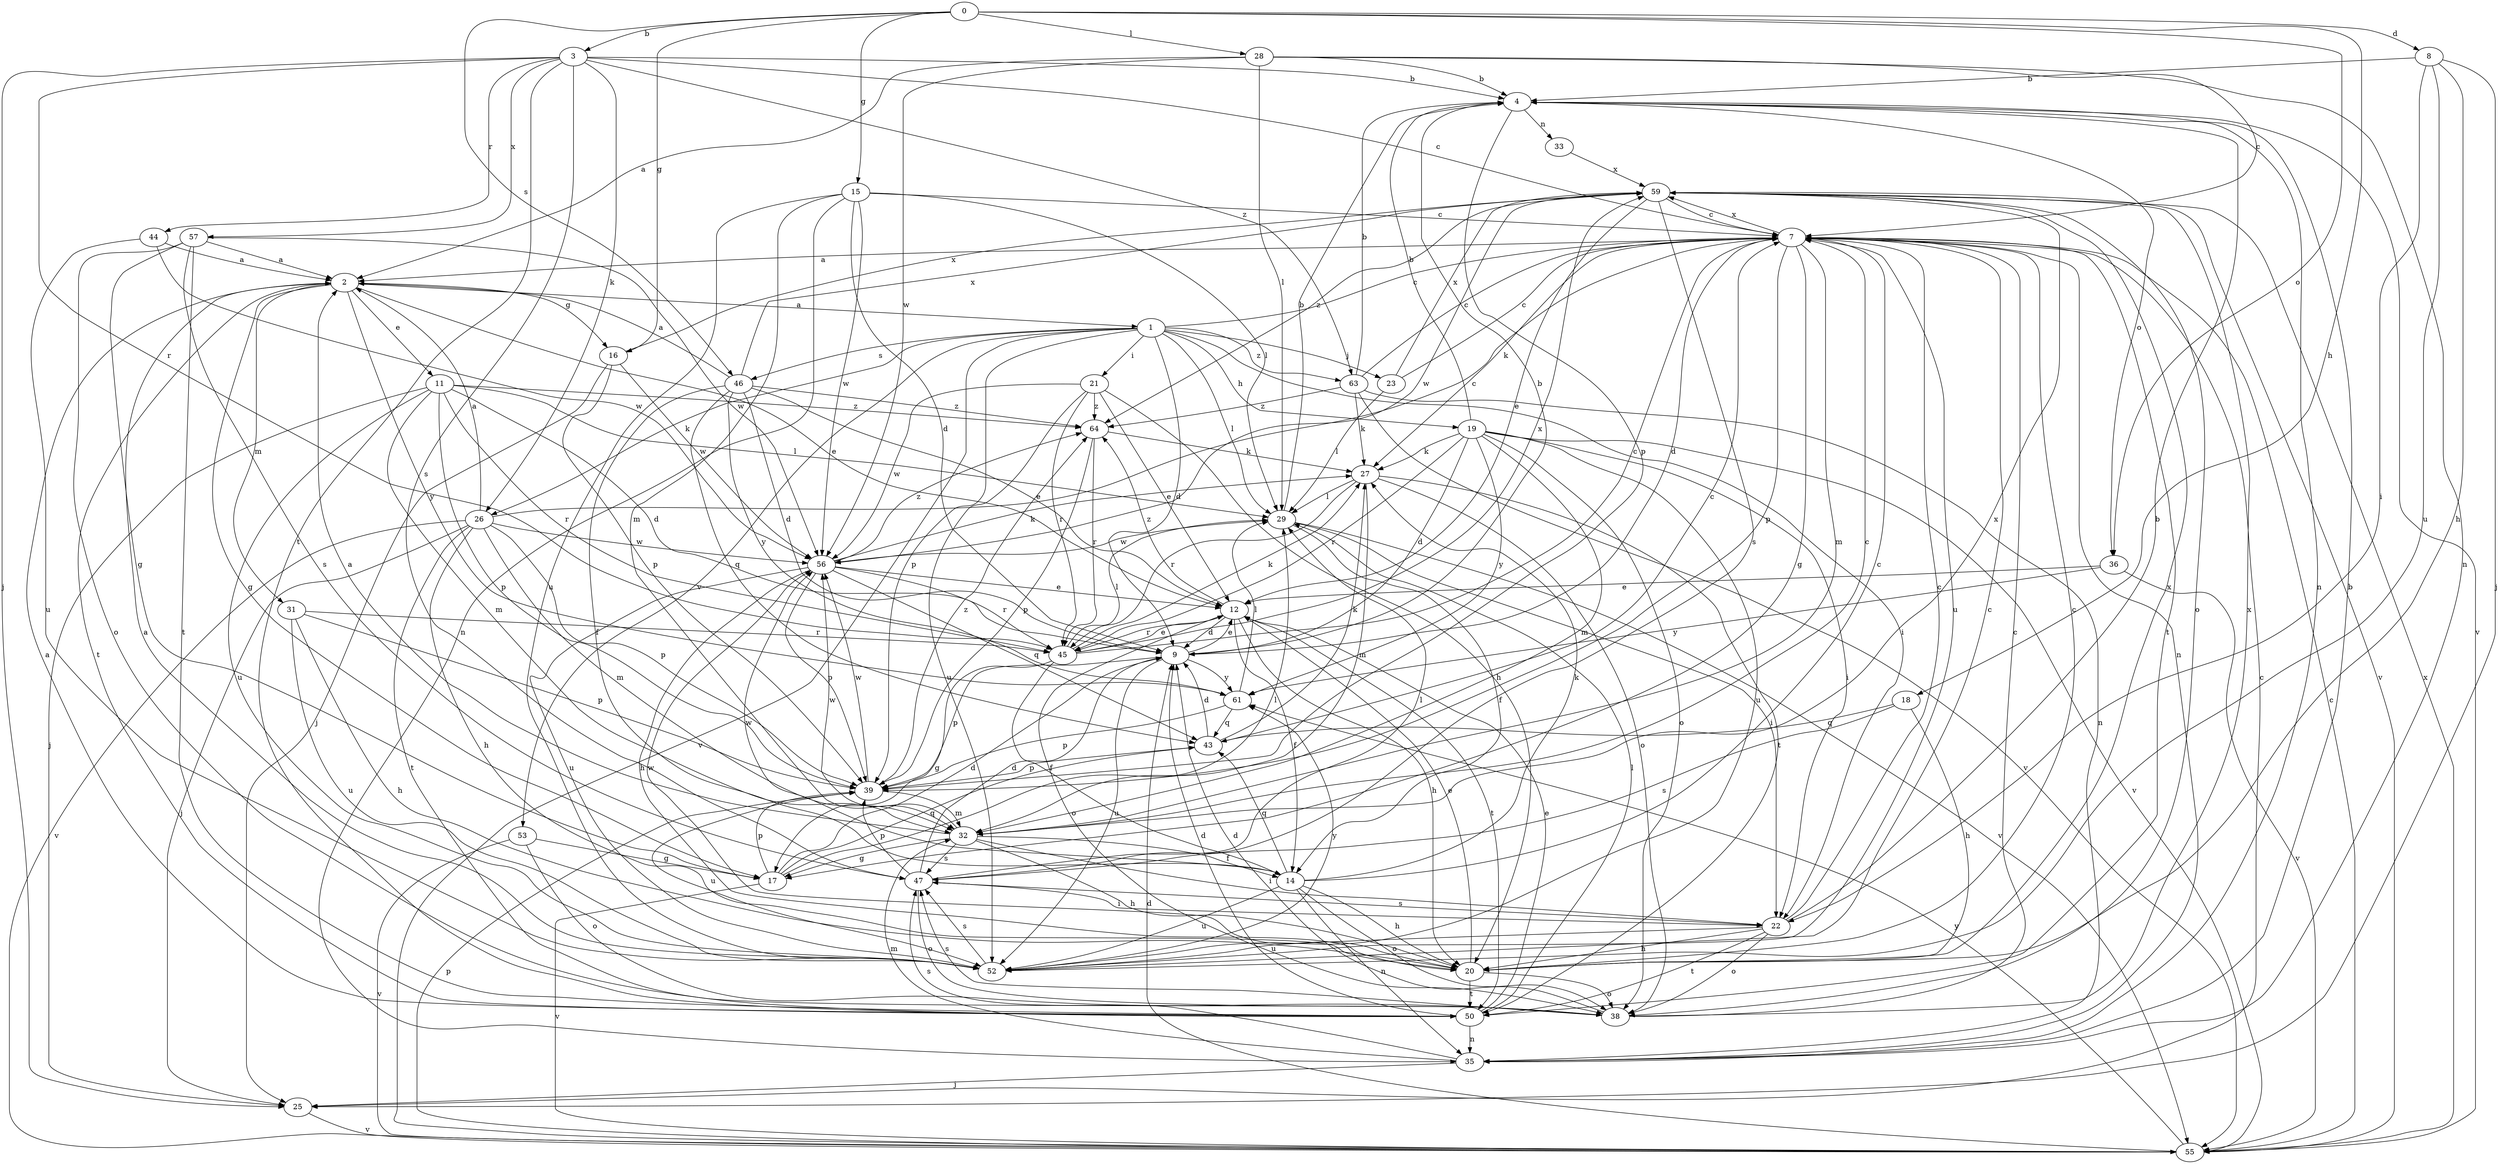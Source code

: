 strict digraph  {
0;
1;
2;
3;
4;
7;
8;
9;
11;
12;
14;
15;
16;
17;
18;
19;
20;
21;
22;
23;
25;
26;
27;
28;
29;
31;
32;
33;
35;
36;
38;
39;
43;
44;
45;
46;
47;
50;
52;
53;
55;
56;
57;
59;
61;
63;
64;
0 -> 3  [label=b];
0 -> 8  [label=d];
0 -> 15  [label=g];
0 -> 16  [label=g];
0 -> 18  [label=h];
0 -> 28  [label=l];
0 -> 36  [label=o];
0 -> 46  [label=s];
1 -> 7  [label=c];
1 -> 9  [label=d];
1 -> 19  [label=h];
1 -> 21  [label=i];
1 -> 22  [label=i];
1 -> 23  [label=j];
1 -> 26  [label=k];
1 -> 29  [label=l];
1 -> 39  [label=p];
1 -> 46  [label=s];
1 -> 53  [label=v];
1 -> 55  [label=v];
1 -> 63  [label=z];
2 -> 1  [label=a];
2 -> 11  [label=e];
2 -> 12  [label=e];
2 -> 16  [label=g];
2 -> 17  [label=g];
2 -> 31  [label=m];
2 -> 50  [label=t];
2 -> 61  [label=y];
3 -> 4  [label=b];
3 -> 7  [label=c];
3 -> 25  [label=j];
3 -> 26  [label=k];
3 -> 44  [label=r];
3 -> 45  [label=r];
3 -> 47  [label=s];
3 -> 50  [label=t];
3 -> 57  [label=x];
3 -> 63  [label=z];
4 -> 33  [label=n];
4 -> 35  [label=n];
4 -> 36  [label=o];
4 -> 39  [label=p];
4 -> 55  [label=v];
7 -> 2  [label=a];
7 -> 9  [label=d];
7 -> 17  [label=g];
7 -> 27  [label=k];
7 -> 32  [label=m];
7 -> 35  [label=n];
7 -> 39  [label=p];
7 -> 50  [label=t];
7 -> 52  [label=u];
7 -> 59  [label=x];
8 -> 4  [label=b];
8 -> 20  [label=h];
8 -> 22  [label=i];
8 -> 25  [label=j];
8 -> 52  [label=u];
9 -> 4  [label=b];
9 -> 12  [label=e];
9 -> 39  [label=p];
9 -> 52  [label=u];
9 -> 61  [label=y];
11 -> 9  [label=d];
11 -> 25  [label=j];
11 -> 29  [label=l];
11 -> 32  [label=m];
11 -> 39  [label=p];
11 -> 45  [label=r];
11 -> 52  [label=u];
11 -> 64  [label=z];
12 -> 9  [label=d];
12 -> 14  [label=f];
12 -> 20  [label=h];
12 -> 38  [label=o];
12 -> 45  [label=r];
12 -> 50  [label=t];
12 -> 64  [label=z];
14 -> 7  [label=c];
14 -> 20  [label=h];
14 -> 27  [label=k];
14 -> 35  [label=n];
14 -> 38  [label=o];
14 -> 43  [label=q];
14 -> 52  [label=u];
14 -> 56  [label=w];
15 -> 7  [label=c];
15 -> 9  [label=d];
15 -> 29  [label=l];
15 -> 32  [label=m];
15 -> 35  [label=n];
15 -> 52  [label=u];
15 -> 56  [label=w];
16 -> 25  [label=j];
16 -> 39  [label=p];
16 -> 56  [label=w];
16 -> 59  [label=x];
17 -> 9  [label=d];
17 -> 29  [label=l];
17 -> 39  [label=p];
17 -> 43  [label=q];
17 -> 55  [label=v];
18 -> 20  [label=h];
18 -> 43  [label=q];
18 -> 47  [label=s];
19 -> 4  [label=b];
19 -> 9  [label=d];
19 -> 22  [label=i];
19 -> 27  [label=k];
19 -> 32  [label=m];
19 -> 38  [label=o];
19 -> 45  [label=r];
19 -> 52  [label=u];
19 -> 55  [label=v];
19 -> 61  [label=y];
20 -> 7  [label=c];
20 -> 12  [label=e];
20 -> 38  [label=o];
20 -> 50  [label=t];
20 -> 56  [label=w];
20 -> 59  [label=x];
21 -> 12  [label=e];
21 -> 20  [label=h];
21 -> 45  [label=r];
21 -> 52  [label=u];
21 -> 56  [label=w];
21 -> 64  [label=z];
22 -> 4  [label=b];
22 -> 7  [label=c];
22 -> 20  [label=h];
22 -> 38  [label=o];
22 -> 47  [label=s];
22 -> 50  [label=t];
22 -> 52  [label=u];
23 -> 7  [label=c];
23 -> 29  [label=l];
23 -> 59  [label=x];
25 -> 7  [label=c];
25 -> 55  [label=v];
26 -> 2  [label=a];
26 -> 7  [label=c];
26 -> 20  [label=h];
26 -> 25  [label=j];
26 -> 32  [label=m];
26 -> 39  [label=p];
26 -> 50  [label=t];
26 -> 55  [label=v];
26 -> 56  [label=w];
27 -> 29  [label=l];
27 -> 32  [label=m];
27 -> 38  [label=o];
27 -> 45  [label=r];
27 -> 50  [label=t];
28 -> 2  [label=a];
28 -> 4  [label=b];
28 -> 7  [label=c];
28 -> 29  [label=l];
28 -> 35  [label=n];
28 -> 56  [label=w];
29 -> 4  [label=b];
29 -> 14  [label=f];
29 -> 22  [label=i];
29 -> 55  [label=v];
29 -> 56  [label=w];
31 -> 20  [label=h];
31 -> 39  [label=p];
31 -> 45  [label=r];
31 -> 52  [label=u];
32 -> 2  [label=a];
32 -> 7  [label=c];
32 -> 14  [label=f];
32 -> 17  [label=g];
32 -> 20  [label=h];
32 -> 22  [label=i];
32 -> 47  [label=s];
32 -> 56  [label=w];
32 -> 59  [label=x];
33 -> 59  [label=x];
35 -> 4  [label=b];
35 -> 25  [label=j];
35 -> 32  [label=m];
35 -> 47  [label=s];
36 -> 12  [label=e];
36 -> 55  [label=v];
36 -> 61  [label=y];
38 -> 7  [label=c];
38 -> 9  [label=d];
38 -> 47  [label=s];
38 -> 59  [label=x];
39 -> 32  [label=m];
39 -> 52  [label=u];
39 -> 56  [label=w];
39 -> 64  [label=z];
43 -> 7  [label=c];
43 -> 9  [label=d];
43 -> 27  [label=k];
43 -> 39  [label=p];
44 -> 2  [label=a];
44 -> 52  [label=u];
44 -> 56  [label=w];
45 -> 7  [label=c];
45 -> 12  [label=e];
45 -> 14  [label=f];
45 -> 17  [label=g];
45 -> 27  [label=k];
45 -> 29  [label=l];
45 -> 59  [label=x];
46 -> 2  [label=a];
46 -> 9  [label=d];
46 -> 12  [label=e];
46 -> 14  [label=f];
46 -> 43  [label=q];
46 -> 59  [label=x];
46 -> 61  [label=y];
46 -> 64  [label=z];
47 -> 9  [label=d];
47 -> 22  [label=i];
47 -> 29  [label=l];
47 -> 38  [label=o];
47 -> 39  [label=p];
50 -> 2  [label=a];
50 -> 9  [label=d];
50 -> 12  [label=e];
50 -> 29  [label=l];
50 -> 35  [label=n];
52 -> 2  [label=a];
52 -> 7  [label=c];
52 -> 47  [label=s];
52 -> 61  [label=y];
53 -> 17  [label=g];
53 -> 38  [label=o];
53 -> 55  [label=v];
55 -> 7  [label=c];
55 -> 9  [label=d];
55 -> 39  [label=p];
55 -> 59  [label=x];
55 -> 61  [label=y];
56 -> 12  [label=e];
56 -> 20  [label=h];
56 -> 27  [label=k];
56 -> 39  [label=p];
56 -> 43  [label=q];
56 -> 45  [label=r];
56 -> 52  [label=u];
56 -> 64  [label=z];
57 -> 2  [label=a];
57 -> 17  [label=g];
57 -> 38  [label=o];
57 -> 47  [label=s];
57 -> 50  [label=t];
57 -> 56  [label=w];
59 -> 7  [label=c];
59 -> 12  [label=e];
59 -> 38  [label=o];
59 -> 47  [label=s];
59 -> 55  [label=v];
59 -> 56  [label=w];
59 -> 64  [label=z];
61 -> 29  [label=l];
61 -> 39  [label=p];
61 -> 43  [label=q];
63 -> 4  [label=b];
63 -> 7  [label=c];
63 -> 27  [label=k];
63 -> 35  [label=n];
63 -> 55  [label=v];
63 -> 64  [label=z];
64 -> 27  [label=k];
64 -> 39  [label=p];
64 -> 45  [label=r];
}
